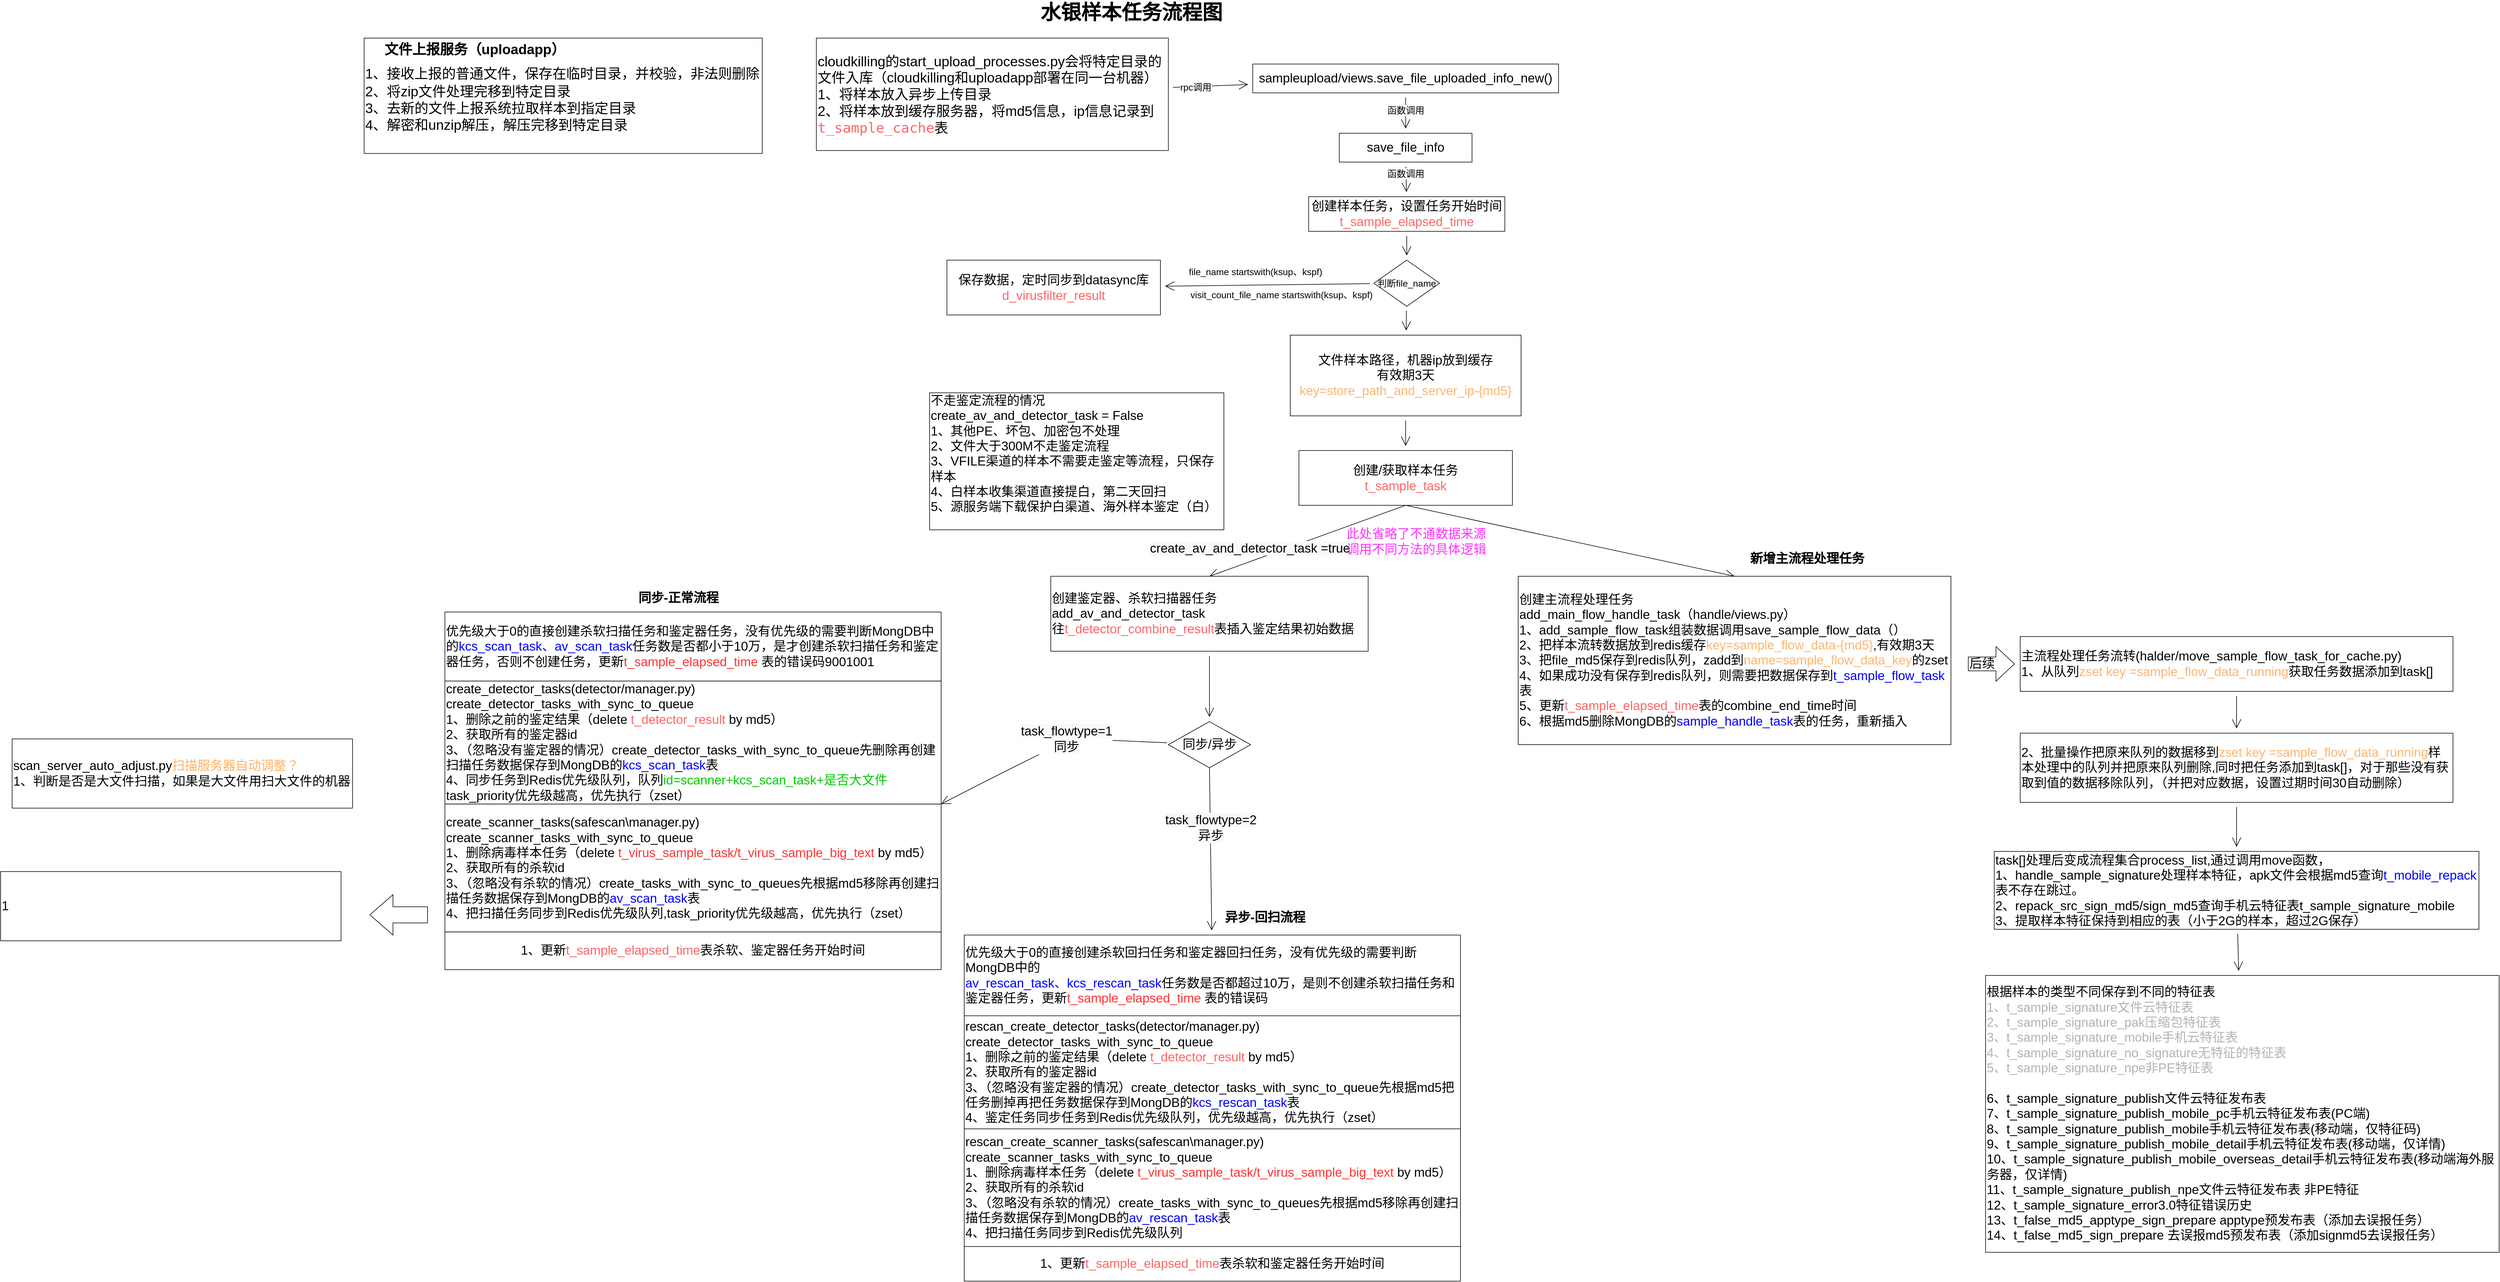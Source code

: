 <mxfile version="15.3.3" type="github">
  <diagram id="KefcSTh8LU217DtaOy7r" name="Page-1">
    <mxGraphModel dx="4031" dy="835" grid="1" gridSize="10" guides="1" tooltips="1" connect="1" arrows="1" fold="1" page="1" pageScale="1" pageWidth="827" pageHeight="1169" math="0" shadow="0">
      <root>
        <mxCell id="0" />
        <mxCell id="1" parent="0" />
        <mxCell id="7nwJAHShgFqfV8WITLV7-1" value="水银样本任务流程图" style="text;html=1;strokeColor=none;fillColor=none;align=center;verticalAlign=middle;whiteSpace=wrap;rounded=0;hachureGap=4;pointerEvents=0;fontSize=35;fontStyle=1" parent="1" vertex="1">
          <mxGeometry x="-270" y="50" width="400" height="20" as="geometry" />
        </mxCell>
        <mxCell id="hdSKTdFJiRucH8Rsu3lH-5" value="" style="edgeStyle=none;curved=1;rounded=0;orthogonalLoop=1;jettySize=auto;html=1;fontSize=16;endArrow=open;startSize=14;endSize=14;sourcePerimeterSpacing=8;targetPerimeterSpacing=8;" edge="1" parent="1" source="7nwJAHShgFqfV8WITLV7-2" target="hdSKTdFJiRucH8Rsu3lH-4">
          <mxGeometry relative="1" as="geometry" />
        </mxCell>
        <mxCell id="hdSKTdFJiRucH8Rsu3lH-7" value="函数调用" style="edgeLabel;html=1;align=center;verticalAlign=middle;resizable=0;points=[];fontSize=16;" vertex="1" connectable="0" parent="hdSKTdFJiRucH8Rsu3lH-5">
          <mxGeometry x="-0.474" relative="1" as="geometry">
            <mxPoint y="8" as="offset" />
          </mxGeometry>
        </mxCell>
        <mxCell id="7nwJAHShgFqfV8WITLV7-2" value="sampleupload/views.save_file_uploaded_info_new()" style="rounded=0;whiteSpace=wrap;html=1;hachureGap=4;pointerEvents=0;fontSize=22;" parent="1" vertex="1">
          <mxGeometry x="140" y="150" width="530" height="50" as="geometry" />
        </mxCell>
        <mxCell id="hdSKTdFJiRucH8Rsu3lH-2" value="" style="edgeStyle=none;curved=1;rounded=0;orthogonalLoop=1;jettySize=auto;html=1;endArrow=open;startSize=14;endSize=14;sourcePerimeterSpacing=8;targetPerimeterSpacing=8;" edge="1" parent="1" source="hdSKTdFJiRucH8Rsu3lH-1" target="7nwJAHShgFqfV8WITLV7-2">
          <mxGeometry relative="1" as="geometry" />
        </mxCell>
        <mxCell id="hdSKTdFJiRucH8Rsu3lH-3" value="rpc调用" style="edgeLabel;html=1;align=center;verticalAlign=middle;resizable=0;points=[];fontSize=16;" vertex="1" connectable="0" parent="hdSKTdFJiRucH8Rsu3lH-2">
          <mxGeometry x="-0.4" y="-1" relative="1" as="geometry">
            <mxPoint as="offset" />
          </mxGeometry>
        </mxCell>
        <mxCell id="hdSKTdFJiRucH8Rsu3lH-1" value="&lt;div&gt;cloudkilling的start_upload_processes.py会将特定目录的文件入库（cloudkilling和uploadapp部署在同一台机器）&lt;/div&gt;&lt;span style=&quot;background-color: rgb(255 , 255 , 255)&quot;&gt;&lt;span style=&quot;font-size: 24px&quot;&gt;1、&lt;span style=&quot;font-size: 24px&quot;&gt;将样本放入异步上传目录&lt;br style=&quot;font-size: 24px&quot;&gt;2、将样本放到缓存服务器，将md5信息，ip信息记录到&lt;/span&gt;&lt;/span&gt;&lt;span style=&quot;font-family: &amp;#34;dejavu sans mono&amp;#34; , monospace ; font-size: 24px&quot;&gt;&lt;font color=&quot;#ff6666&quot;&gt;t_sample_cache&lt;/font&gt;&lt;/span&gt;&lt;span style=&quot;font-family: &amp;#34;dejavu sans mono&amp;#34; , monospace ; font-size: 24px&quot;&gt;表&lt;/span&gt;&lt;/span&gt;" style="rounded=0;whiteSpace=wrap;html=1;hachureGap=4;pointerEvents=0;fontSize=24;fillColor=none;fontColor=#000000;align=left;fontStyle=0" vertex="1" parent="1">
          <mxGeometry x="-616.25" y="105" width="610" height="195" as="geometry" />
        </mxCell>
        <mxCell id="hdSKTdFJiRucH8Rsu3lH-9" value="" style="edgeStyle=none;curved=1;rounded=0;orthogonalLoop=1;jettySize=auto;html=1;fontSize=16;endArrow=open;startSize=14;endSize=14;sourcePerimeterSpacing=8;targetPerimeterSpacing=8;" edge="1" parent="1" source="hdSKTdFJiRucH8Rsu3lH-4" target="hdSKTdFJiRucH8Rsu3lH-8">
          <mxGeometry relative="1" as="geometry" />
        </mxCell>
        <mxCell id="hdSKTdFJiRucH8Rsu3lH-4" value="save_file_info" style="rounded=0;whiteSpace=wrap;html=1;hachureGap=4;pointerEvents=0;fontSize=22;" vertex="1" parent="1">
          <mxGeometry x="290" y="270" width="230" height="50" as="geometry" />
        </mxCell>
        <mxCell id="hdSKTdFJiRucH8Rsu3lH-12" value="" style="edgeStyle=none;curved=1;rounded=0;orthogonalLoop=1;jettySize=auto;html=1;fontSize=16;endArrow=open;startSize=14;endSize=14;sourcePerimeterSpacing=8;targetPerimeterSpacing=8;" edge="1" parent="1" source="hdSKTdFJiRucH8Rsu3lH-8" target="hdSKTdFJiRucH8Rsu3lH-11">
          <mxGeometry relative="1" as="geometry" />
        </mxCell>
        <mxCell id="hdSKTdFJiRucH8Rsu3lH-8" value="创建样本任务，设置任务开始时间&lt;br&gt;&lt;font color=&quot;#ff6666&quot;&gt;t_sample_elapsed_time&lt;/font&gt;" style="rounded=0;whiteSpace=wrap;html=1;hachureGap=4;pointerEvents=0;fontSize=22;" vertex="1" parent="1">
          <mxGeometry x="236.88" y="380" width="340" height="60" as="geometry" />
        </mxCell>
        <mxCell id="hdSKTdFJiRucH8Rsu3lH-10" value="保存数据，定时同步到datasync库&lt;br&gt;&lt;font color=&quot;#ff6666&quot;&gt;d_virusfilter_result&lt;/font&gt;" style="rounded=0;whiteSpace=wrap;html=1;hachureGap=4;pointerEvents=0;fontSize=22;" vertex="1" parent="1">
          <mxGeometry x="-390" y="490" width="370" height="95" as="geometry" />
        </mxCell>
        <mxCell id="hdSKTdFJiRucH8Rsu3lH-15" value="" style="edgeStyle=none;curved=1;rounded=0;orthogonalLoop=1;jettySize=auto;html=1;fontSize=16;endArrow=open;startSize=14;endSize=14;sourcePerimeterSpacing=8;targetPerimeterSpacing=8;" edge="1" parent="1" source="hdSKTdFJiRucH8Rsu3lH-11" target="hdSKTdFJiRucH8Rsu3lH-10">
          <mxGeometry relative="1" as="geometry" />
        </mxCell>
        <mxCell id="hdSKTdFJiRucH8Rsu3lH-21" value="" style="edgeStyle=none;curved=1;rounded=0;orthogonalLoop=1;jettySize=auto;html=1;fontSize=16;endArrow=open;startSize=14;endSize=14;sourcePerimeterSpacing=8;targetPerimeterSpacing=8;" edge="1" parent="1" source="hdSKTdFJiRucH8Rsu3lH-11" target="hdSKTdFJiRucH8Rsu3lH-20">
          <mxGeometry relative="1" as="geometry" />
        </mxCell>
        <mxCell id="hdSKTdFJiRucH8Rsu3lH-11" value="判断file_name" style="rhombus;whiteSpace=wrap;html=1;hachureGap=4;pointerEvents=0;fontSize=16;" vertex="1" parent="1">
          <mxGeometry x="350" y="490" width="113.75" height="80" as="geometry" />
        </mxCell>
        <mxCell id="hdSKTdFJiRucH8Rsu3lH-13" value="函数调用" style="edgeLabel;html=1;align=center;verticalAlign=middle;resizable=0;points=[];fontSize=16;" vertex="1" connectable="0" parent="1">
          <mxGeometry x="405" y="340" as="geometry" />
        </mxCell>
        <mxCell id="hdSKTdFJiRucH8Rsu3lH-17" value="&lt;span style=&quot;background-color: rgb(255 , 255 , 255)&quot;&gt;file_name startswith(ksup、kspf)&lt;/span&gt;" style="text;html=1;strokeColor=none;fillColor=none;align=center;verticalAlign=middle;whiteSpace=wrap;rounded=0;hachureGap=4;pointerEvents=0;fontSize=16;" vertex="1" parent="1">
          <mxGeometry x="20" y="500" width="250" height="20" as="geometry" />
        </mxCell>
        <mxCell id="hdSKTdFJiRucH8Rsu3lH-18" value="&lt;span style=&quot;background-color: rgb(255 , 255 , 255)&quot;&gt;visit_count_file_name startswith(ksup、kspf)&lt;/span&gt;" style="text;html=1;strokeColor=none;fillColor=none;align=center;verticalAlign=middle;whiteSpace=wrap;rounded=0;hachureGap=4;pointerEvents=0;fontSize=16;" vertex="1" parent="1">
          <mxGeometry x="20" y="540" width="340" height="20" as="geometry" />
        </mxCell>
        <mxCell id="hdSKTdFJiRucH8Rsu3lH-23" value="" style="edgeStyle=none;curved=1;rounded=0;orthogonalLoop=1;jettySize=auto;html=1;fontSize=16;endArrow=open;startSize=14;endSize=14;sourcePerimeterSpacing=8;targetPerimeterSpacing=8;" edge="1" parent="1" source="hdSKTdFJiRucH8Rsu3lH-20" target="hdSKTdFJiRucH8Rsu3lH-22">
          <mxGeometry relative="1" as="geometry" />
        </mxCell>
        <mxCell id="hdSKTdFJiRucH8Rsu3lH-20" value="文件样本路径，机器ip放到缓存&lt;br&gt;有效期3天&lt;br&gt;&lt;font color=&quot;#ffb570&quot;&gt;key=store_path_and_server_ip-{md5}&lt;/font&gt;" style="rounded=0;whiteSpace=wrap;html=1;hachureGap=4;pointerEvents=0;fontSize=22;" vertex="1" parent="1">
          <mxGeometry x="205" y="620" width="400" height="140" as="geometry" />
        </mxCell>
        <mxCell id="hdSKTdFJiRucH8Rsu3lH-38" style="edgeStyle=none;curved=1;rounded=0;orthogonalLoop=1;jettySize=auto;html=1;exitX=0.5;exitY=1;exitDx=0;exitDy=0;entryX=0.5;entryY=0;entryDx=0;entryDy=0;fontFamily=Helvetica;fontSize=22;fontColor=#000000;endArrow=open;startSize=14;endSize=14;sourcePerimeterSpacing=8;targetPerimeterSpacing=8;" edge="1" parent="1" source="hdSKTdFJiRucH8Rsu3lH-22" target="hdSKTdFJiRucH8Rsu3lH-35">
          <mxGeometry relative="1" as="geometry" />
        </mxCell>
        <mxCell id="hdSKTdFJiRucH8Rsu3lH-41" style="edgeStyle=none;curved=1;rounded=0;orthogonalLoop=1;jettySize=auto;html=1;exitX=0.5;exitY=1;exitDx=0;exitDy=0;entryX=0.5;entryY=0;entryDx=0;entryDy=0;fontFamily=Helvetica;fontSize=22;fontColor=#000000;endArrow=open;startSize=14;endSize=14;sourcePerimeterSpacing=8;targetPerimeterSpacing=8;" edge="1" parent="1" source="hdSKTdFJiRucH8Rsu3lH-22" target="hdSKTdFJiRucH8Rsu3lH-40">
          <mxGeometry relative="1" as="geometry" />
        </mxCell>
        <mxCell id="hdSKTdFJiRucH8Rsu3lH-22" value="创建/获取样本任务&lt;br&gt;&lt;font color=&quot;#ff6666&quot;&gt;t_sample_task&lt;/font&gt;" style="rounded=0;whiteSpace=wrap;html=1;hachureGap=4;pointerEvents=0;fontSize=22;" vertex="1" parent="1">
          <mxGeometry x="220" y="820" width="370" height="95" as="geometry" />
        </mxCell>
        <mxCell id="hdSKTdFJiRucH8Rsu3lH-35" value="创建主流程处理任务&lt;br&gt;add_main_flow_handle_task（handle/views.py）&lt;br&gt;1、add_sample_flow_task组装数据调用save_sample_flow_data（）&lt;br&gt;2、把样本流转数据放到redis缓存&lt;font color=&quot;#ffb570&quot;&gt;key=sample_flow_data-{md5}&lt;/font&gt;,有效期3天&lt;br&gt;3、把file_md5保存到redis队列，zadd到&lt;font color=&quot;#ffb570&quot;&gt;name=sample_flow_data_key&lt;/font&gt;的zset&lt;br&gt;4、如果成功没有保存到redis队列，则需要把数据保存到&lt;font color=&quot;#0000ff&quot;&gt;t_sample_flow_task&lt;/font&gt;表&lt;br&gt;5、更新&lt;font color=&quot;#ff6666&quot;&gt;t_sample_elapsed_time&lt;/font&gt;表的combine_end_time时间&lt;br&gt;6、根据md5删除MongDB的&lt;font color=&quot;#0000ff&quot;&gt;sample_handle_task&lt;/font&gt;表的任务，重新插入" style="rounded=0;whiteSpace=wrap;html=1;hachureGap=4;pointerEvents=0;fontSize=22;align=left;" vertex="1" parent="1">
          <mxGeometry x="600" y="1038" width="750" height="292" as="geometry" />
        </mxCell>
        <mxCell id="hdSKTdFJiRucH8Rsu3lH-36" value="&lt;span style=&quot;font-size: 22px&quot;&gt;不走鉴定流程的情况&lt;br style=&quot;font-size: 22px&quot;&gt;create_av_and_detector_task = False&lt;br style=&quot;font-size: 22px&quot;&gt;1、其他PE、坏包、加密包不处理&lt;br style=&quot;font-size: 22px&quot;&gt;2、文件大于300M不走鉴定流程&lt;br style=&quot;font-size: 22px&quot;&gt;3、&lt;/span&gt;&lt;span style=&quot;font-size: 22px&quot;&gt;VFILE&lt;/span&gt;&lt;span style=&quot;font-size: 22px&quot;&gt;渠道的样本不需要走鉴定等流程，只保存样本&lt;br&gt;&lt;/span&gt;4、白样本收集渠道直接提白，第二天回扫&lt;br&gt;5、源服务端下载保护白渠道、海外样本鉴定（白）&lt;br style=&quot;font-size: 22px&quot;&gt;&lt;span style=&quot;font-size: 22px&quot;&gt;&lt;br style=&quot;font-size: 22px&quot;&gt;&lt;/span&gt;" style="rounded=0;whiteSpace=wrap;html=1;hachureGap=4;pointerEvents=0;fontSize=22;align=left;fontFamily=Helvetica;fontColor=#000000;" vertex="1" parent="1">
          <mxGeometry x="-420" y="720" width="510" height="237.5" as="geometry" />
        </mxCell>
        <mxCell id="hdSKTdFJiRucH8Rsu3lH-49" value="" style="edgeStyle=none;curved=1;rounded=0;orthogonalLoop=1;jettySize=auto;html=1;fontFamily=Helvetica;fontSize=22;fontColor=#000000;endArrow=open;startSize=14;endSize=14;sourcePerimeterSpacing=8;targetPerimeterSpacing=8;" edge="1" parent="1" source="hdSKTdFJiRucH8Rsu3lH-40" target="hdSKTdFJiRucH8Rsu3lH-48">
          <mxGeometry relative="1" as="geometry" />
        </mxCell>
        <mxCell id="hdSKTdFJiRucH8Rsu3lH-40" value="创建鉴定器、杀软扫描器任务&lt;br&gt;add_av_and_detector_task&lt;br&gt;往&lt;font color=&quot;#ff6666&quot;&gt;t_detector_combine_result&lt;/font&gt;表插入鉴定结果初始数据" style="rounded=0;whiteSpace=wrap;html=1;hachureGap=4;pointerEvents=0;fontSize=22;align=left;fontFamily=Helvetica;fontColor=#000000;" vertex="1" parent="1">
          <mxGeometry x="-210" y="1038" width="550" height="130" as="geometry" />
        </mxCell>
        <mxCell id="hdSKTdFJiRucH8Rsu3lH-44" value="&lt;span style=&quot;color: rgb(0 , 0 , 0) ; font-family: &amp;#34;helvetica&amp;#34; ; font-size: 22px ; font-style: normal ; font-weight: 400 ; letter-spacing: normal ; text-align: left ; text-indent: 0px ; text-transform: none ; word-spacing: 0px ; background-color: rgb(248 , 249 , 250) ; display: inline ; float: none&quot;&gt;create_av_and_detector_task =true&lt;/span&gt;" style="text;whiteSpace=wrap;html=1;fontSize=22;fontFamily=Helvetica;fontColor=#000000;" vertex="1" parent="1">
          <mxGeometry x="-40" y="970" width="390" height="40" as="geometry" />
        </mxCell>
        <mxCell id="hdSKTdFJiRucH8Rsu3lH-50" value="" style="edgeStyle=none;curved=1;rounded=0;orthogonalLoop=1;jettySize=auto;html=1;fontFamily=Helvetica;fontSize=22;fontColor=#000000;endArrow=open;startSize=14;endSize=14;sourcePerimeterSpacing=8;targetPerimeterSpacing=8;entryX=1;entryY=1;entryDx=0;entryDy=0;" edge="1" parent="1" source="hdSKTdFJiRucH8Rsu3lH-48" target="hdSKTdFJiRucH8Rsu3lH-63">
          <mxGeometry relative="1" as="geometry">
            <mxPoint x="-230" y="1317.5" as="targetPoint" />
            <Array as="points">
              <mxPoint x="-160" y="1320" />
              <mxPoint x="-180" y="1320" />
            </Array>
          </mxGeometry>
        </mxCell>
        <mxCell id="hdSKTdFJiRucH8Rsu3lH-52" value="&lt;span style=&quot;text-align: left ; background-color: rgb(248 , 249 , 250)&quot;&gt;task_flowtype=1&lt;br&gt;&lt;/span&gt;&lt;span style=&quot;text-align: left ; background-color: rgb(248 , 249 , 250)&quot;&gt;&lt;font face=&quot;helvetica&quot;&gt;同步&lt;/font&gt;&lt;br&gt;&lt;/span&gt;" style="edgeLabel;html=1;align=center;verticalAlign=middle;resizable=0;points=[];fontSize=22;fontFamily=Helvetica;fontColor=#000000;" vertex="1" connectable="0" parent="hdSKTdFJiRucH8Rsu3lH-50">
          <mxGeometry x="-0.297" y="-3" relative="1" as="geometry">
            <mxPoint x="-28" y="3" as="offset" />
          </mxGeometry>
        </mxCell>
        <mxCell id="hdSKTdFJiRucH8Rsu3lH-59" value="" style="edgeStyle=none;curved=1;rounded=0;orthogonalLoop=1;jettySize=auto;html=1;fontFamily=Helvetica;fontSize=22;fontColor=#000000;endArrow=open;startSize=14;endSize=14;sourcePerimeterSpacing=8;targetPerimeterSpacing=8;exitX=0.5;exitY=1;exitDx=0;exitDy=0;" edge="1" parent="1" source="hdSKTdFJiRucH8Rsu3lH-48" target="hdSKTdFJiRucH8Rsu3lH-76">
          <mxGeometry relative="1" as="geometry">
            <mxPoint x="80" y="1690" as="targetPoint" />
          </mxGeometry>
        </mxCell>
        <mxCell id="hdSKTdFJiRucH8Rsu3lH-60" value="&lt;span style=&quot;text-align: left ; background-color: rgb(248 , 249 , 250)&quot;&gt;task_flowtype=2&lt;br&gt;&lt;/span&gt;&lt;span style=&quot;text-align: left ; background-color: rgb(248 , 249 , 250)&quot;&gt;&lt;font face=&quot;helvetica&quot;&gt;异步&lt;/font&gt;&lt;/span&gt;" style="edgeLabel;html=1;align=center;verticalAlign=middle;resizable=0;points=[];fontSize=22;fontFamily=Helvetica;fontColor=#000000;" vertex="1" connectable="0" parent="hdSKTdFJiRucH8Rsu3lH-59">
          <mxGeometry x="-0.267" relative="1" as="geometry">
            <mxPoint as="offset" />
          </mxGeometry>
        </mxCell>
        <mxCell id="hdSKTdFJiRucH8Rsu3lH-48" value="同步/异步" style="rhombus;whiteSpace=wrap;html=1;hachureGap=4;pointerEvents=0;fontFamily=Helvetica;fontSize=22;fontColor=#000000;align=center;" vertex="1" parent="1">
          <mxGeometry x="-6.25" y="1290" width="142.5" height="80" as="geometry" />
        </mxCell>
        <mxCell id="hdSKTdFJiRucH8Rsu3lH-70" value="&lt;span style=&quot;color: rgb(0, 0, 0); font-family: helvetica; font-size: 22px; font-style: normal; letter-spacing: normal; text-align: left; text-indent: 0px; text-transform: none; word-spacing: 0px; background-color: rgb(248, 249, 250); display: inline; float: none;&quot;&gt;异步-回扫流程&lt;/span&gt;" style="text;whiteSpace=wrap;html=1;fontSize=22;fontFamily=Helvetica;fontColor=#000000;fontStyle=1" vertex="1" parent="1">
          <mxGeometry x="90" y="1610" width="200" height="40" as="geometry" />
        </mxCell>
        <mxCell id="hdSKTdFJiRucH8Rsu3lH-79" value="此处省略了不通数据来源调用不同方法的具体逻辑" style="text;html=1;strokeColor=none;fillColor=none;align=center;verticalAlign=middle;whiteSpace=wrap;rounded=0;hachureGap=4;pointerEvents=0;fontFamily=Helvetica;fontSize=22;fontColor=#FF33FF;" vertex="1" parent="1">
          <mxGeometry x="299" y="927.5" width="249" height="100" as="geometry" />
        </mxCell>
        <mxCell id="hdSKTdFJiRucH8Rsu3lH-80" style="edgeStyle=none;curved=1;rounded=0;orthogonalLoop=1;jettySize=auto;html=1;exitX=0.5;exitY=0;exitDx=0;exitDy=0;fontFamily=Helvetica;fontSize=35;fontColor=#FF33FF;endArrow=open;startSize=14;endSize=14;sourcePerimeterSpacing=8;targetPerimeterSpacing=8;" edge="1" parent="1" source="7nwJAHShgFqfV8WITLV7-1" target="7nwJAHShgFqfV8WITLV7-1">
          <mxGeometry relative="1" as="geometry" />
        </mxCell>
        <mxCell id="hdSKTdFJiRucH8Rsu3lH-81" value="" style="group" vertex="1" connectable="0" parent="1">
          <mxGeometry x="-360" y="1660" width="860" height="600" as="geometry" />
        </mxCell>
        <mxCell id="hdSKTdFJiRucH8Rsu3lH-71" value="" style="group" vertex="1" connectable="0" parent="hdSKTdFJiRucH8Rsu3lH-81">
          <mxGeometry y="140" width="860" height="460" as="geometry" />
        </mxCell>
        <mxCell id="hdSKTdFJiRucH8Rsu3lH-72" value="" style="group" vertex="1" connectable="0" parent="hdSKTdFJiRucH8Rsu3lH-71">
          <mxGeometry width="860" height="400" as="geometry" />
        </mxCell>
        <mxCell id="hdSKTdFJiRucH8Rsu3lH-73" value="&lt;font face=&quot;helvetica&quot;&gt;rescan_create_scanner_tasks&lt;/font&gt;(safescan\manager.py)&lt;br&gt;create_scanner_tasks_with_sync_to_queue&lt;br&gt;1、删除病毒样本任务（delete&lt;font color=&quot;#ff3333&quot;&gt; t_virus_sample_task/t_virus_sample_big_text&lt;/font&gt; by md5）&lt;br&gt;2、获取所有的杀软id&lt;br&gt;3、（忽略没有杀软的情况）create_tasks_with_sync_to_queues先根据md5移除再创建扫描任务数据保存到MongDB的&lt;span style=&quot;font-family: &amp;#34;helvetica&amp;#34;&quot;&gt;&lt;font color=&quot;#0000ff&quot;&gt;av_rescan_task&lt;/font&gt;&lt;/span&gt;表&lt;br&gt;4、把扫描任务同步到Redis优先级队列" style="rounded=0;whiteSpace=wrap;html=1;hachureGap=4;pointerEvents=0;fontSize=22;align=left;fontFamily=Helvetica;fontColor=#000000;" vertex="1" parent="hdSKTdFJiRucH8Rsu3lH-72">
          <mxGeometry y="196" width="860" height="204" as="geometry" />
        </mxCell>
        <mxCell id="hdSKTdFJiRucH8Rsu3lH-74" value="rescan_create_detector_tasks(detector/manager.py)&lt;br&gt;create_detector_tasks_with_sync_to_queue&lt;br&gt;1、删除之前的鉴定结果（delete &lt;font color=&quot;#ff6666&quot;&gt;t_detector_result&lt;/font&gt; by md5）&lt;br&gt;2、获取所有的鉴定器id&lt;br&gt;3、（忽略没有鉴定器的情况）create_detector_tasks_with_sync_to_queue先根据md5把任务删掉再把任务数据保存到MongDB的&lt;font color=&quot;#0000ff&quot;&gt;kcs_rescan_task&lt;/font&gt;表&lt;br&gt;4、鉴定任务同步任务到Redis优先级队列，优先级越高，优先执行（zset）" style="rounded=0;whiteSpace=wrap;html=1;hachureGap=4;pointerEvents=0;fontSize=22;align=left;fontFamily=Helvetica;fontColor=#000000;" vertex="1" parent="hdSKTdFJiRucH8Rsu3lH-72">
          <mxGeometry width="860" height="196" as="geometry" />
        </mxCell>
        <mxCell id="hdSKTdFJiRucH8Rsu3lH-75" value="1、更新&lt;font color=&quot;#ff6666&quot;&gt;t_sample_elapsed_time&lt;/font&gt;表杀软和鉴定器任务开始时间" style="rounded=0;whiteSpace=wrap;html=1;hachureGap=4;pointerEvents=0;fontFamily=Helvetica;fontSize=22;fontColor=#000000;align=center;" vertex="1" parent="hdSKTdFJiRucH8Rsu3lH-71">
          <mxGeometry y="400" width="860" height="60" as="geometry" />
        </mxCell>
        <mxCell id="hdSKTdFJiRucH8Rsu3lH-76" value="&lt;div&gt;优先级大于0的直接创建杀软回扫任务和鉴定器回扫&lt;span&gt;任务，没有优先级的需要判断MongDB中的&lt;/span&gt;&lt;/div&gt;&lt;span style=&quot;color: rgb(0 , 0 , 255)&quot;&gt;av_rescan_task、kcs_rescan_task&lt;/span&gt;&lt;span&gt;任务数是否都超过10万，是则不创建杀软扫描任务和鉴定器任务，更新&lt;/span&gt;&lt;font color=&quot;#ff3333&quot;&gt;t_sample_elapsed_time &lt;/font&gt;&lt;span&gt;表的错误码&lt;/span&gt;&lt;span style=&quot;color: rgb(0 , 0 , 255)&quot;&gt;&lt;br&gt;&lt;/span&gt;" style="rounded=0;whiteSpace=wrap;html=1;hachureGap=4;pointerEvents=0;fontFamily=Helvetica;fontSize=22;fontColor=#000000;align=left;" vertex="1" parent="hdSKTdFJiRucH8Rsu3lH-81">
          <mxGeometry width="860" height="140" as="geometry" />
        </mxCell>
        <mxCell id="hdSKTdFJiRucH8Rsu3lH-83" value="" style="group" vertex="1" connectable="0" parent="1">
          <mxGeometry x="-1260" y="1100" width="860" height="620" as="geometry" />
        </mxCell>
        <mxCell id="hdSKTdFJiRucH8Rsu3lH-66" value="" style="group" vertex="1" connectable="0" parent="hdSKTdFJiRucH8Rsu3lH-83">
          <mxGeometry y="119.649" width="860" height="500.351" as="geometry" />
        </mxCell>
        <mxCell id="hdSKTdFJiRucH8Rsu3lH-64" value="" style="group" vertex="1" connectable="0" parent="hdSKTdFJiRucH8Rsu3lH-66">
          <mxGeometry width="860" height="435.088" as="geometry" />
        </mxCell>
        <mxCell id="hdSKTdFJiRucH8Rsu3lH-62" value="&lt;font face=&quot;helvetica&quot;&gt;create_scanner_tasks&lt;/font&gt;(safescan\manager.py)&lt;br&gt;create_scanner_tasks_with_sync_to_queue&lt;br&gt;1、删除病毒样本任务（delete&lt;font color=&quot;#ff3333&quot;&gt; t_virus_sample_task/t_virus_sample_big_text&lt;/font&gt; by md5）&lt;br&gt;2、获取所有的杀软id&lt;br&gt;3、（忽略没有杀软的情况）create_tasks_with_sync_to_queues先根据md5移除再创建扫描任务数据保存到MongDB的&lt;span style=&quot;font-family: &amp;#34;helvetica&amp;#34;&quot;&gt;&lt;font color=&quot;#0000ff&quot;&gt;av_scan_task&lt;/font&gt;&lt;/span&gt;表&lt;br&gt;4、把扫描任务同步到Redis优先级队列,task_priority优先级越高，优先执行（zset）" style="rounded=0;whiteSpace=wrap;html=1;hachureGap=4;pointerEvents=0;fontSize=22;align=left;fontFamily=Helvetica;fontColor=#000000;" vertex="1" parent="hdSKTdFJiRucH8Rsu3lH-64">
          <mxGeometry y="213.193" width="860" height="221.895" as="geometry" />
        </mxCell>
        <mxCell id="hdSKTdFJiRucH8Rsu3lH-63" value="create_detector_tasks(detector/manager.py)&lt;br&gt;create_detector_tasks_with_sync_to_queue&lt;br&gt;1、删除之前的鉴定结果（delete &lt;font color=&quot;#ff6666&quot;&gt;t_detector_result&lt;/font&gt; by md5）&lt;br&gt;2、获取所有的鉴定器id&lt;br&gt;3、（忽略没有鉴定器的情况）create_detector_tasks_with_sync_to_queue先删除再创建扫描任务数据保存到MongDB的&lt;font color=&quot;#0000ff&quot;&gt;kcs_scan_task&lt;/font&gt;表&lt;br&gt;4、同步任务到Redis优先级队列，队列&lt;font color=&quot;#00cc00&quot;&gt;id=scanner+kcs_scan_task+是否大文件&lt;/font&gt;&lt;br&gt;task_priority优先级越高，优先执行（zset）" style="rounded=0;whiteSpace=wrap;html=1;hachureGap=4;pointerEvents=0;fontSize=22;align=left;fontFamily=Helvetica;fontColor=#000000;" vertex="1" parent="hdSKTdFJiRucH8Rsu3lH-64">
          <mxGeometry width="860" height="213.193" as="geometry" />
        </mxCell>
        <mxCell id="hdSKTdFJiRucH8Rsu3lH-65" value="1、更新&lt;font color=&quot;#ff6666&quot;&gt;t_sample_elapsed_time&lt;/font&gt;表杀软、鉴定器任务开始时间" style="rounded=0;whiteSpace=wrap;html=1;hachureGap=4;pointerEvents=0;fontFamily=Helvetica;fontSize=22;fontColor=#000000;align=center;" vertex="1" parent="hdSKTdFJiRucH8Rsu3lH-66">
          <mxGeometry y="435.088" width="860" height="65.263" as="geometry" />
        </mxCell>
        <mxCell id="hdSKTdFJiRucH8Rsu3lH-68" value="&lt;div&gt;优先级大于0的直接创建杀软扫描任务和鉴定器任务，没有优先级的需要判断MongDB中的&lt;font color=&quot;#0000ff&quot;&gt;kcs_scan_task、av_scan_task&lt;/font&gt;任务数是否都小于10万，是才创建杀软扫描任务和鉴定器任务，否则不创建任务，更新&lt;font color=&quot;#ff3333&quot;&gt;t_sample_elapsed_time &lt;/font&gt;表的错误码9001001&lt;/div&gt;" style="rounded=0;whiteSpace=wrap;html=1;hachureGap=4;pointerEvents=0;fontFamily=Helvetica;fontSize=22;fontColor=#000000;align=left;" vertex="1" parent="hdSKTdFJiRucH8Rsu3lH-83">
          <mxGeometry width="860" height="119.649" as="geometry" />
        </mxCell>
        <mxCell id="hdSKTdFJiRucH8Rsu3lH-84" value="&lt;span style=&quot;color: rgb(0 , 0 , 0) ; font-size: 22px&quot;&gt;&lt;b&gt;同步-正常流程&lt;/b&gt;&lt;/span&gt;" style="text;html=1;strokeColor=none;fillColor=none;align=center;verticalAlign=middle;whiteSpace=wrap;rounded=0;hachureGap=4;pointerEvents=0;fontFamily=Helvetica;fontSize=35;fontColor=#FF33FF;" vertex="1" parent="1">
          <mxGeometry x="-960" y="1060" width="210" height="20" as="geometry" />
        </mxCell>
        <mxCell id="hdSKTdFJiRucH8Rsu3lH-86" value="&lt;span style=&quot;color: rgb(0 , 0 , 0) ; font-family: &amp;#34;helvetica&amp;#34; ; font-size: 22px ; font-style: normal ; letter-spacing: normal ; text-align: left ; text-indent: 0px ; text-transform: none ; word-spacing: 0px ; background-color: rgb(248 , 249 , 250) ; display: inline ; float: none&quot;&gt;新增主流程处理任务&lt;/span&gt;" style="text;whiteSpace=wrap;html=1;fontSize=22;fontFamily=Helvetica;fontColor=#000000;fontStyle=1" vertex="1" parent="1">
          <mxGeometry x="1000" y="987.5" width="200" height="40" as="geometry" />
        </mxCell>
        <mxCell id="hdSKTdFJiRucH8Rsu3lH-91" value="" style="edgeStyle=none;curved=1;rounded=0;orthogonalLoop=1;jettySize=auto;html=1;fontFamily=Helvetica;fontSize=35;fontColor=#FF33FF;endArrow=open;startSize=14;endSize=14;sourcePerimeterSpacing=8;targetPerimeterSpacing=8;" edge="1" parent="1" source="hdSKTdFJiRucH8Rsu3lH-87" target="hdSKTdFJiRucH8Rsu3lH-89">
          <mxGeometry relative="1" as="geometry" />
        </mxCell>
        <mxCell id="hdSKTdFJiRucH8Rsu3lH-87" value="主流程处理任务流转(halder/move_sample_flow_task_for_cache.py)&lt;br&gt;1、从队列&lt;font color=&quot;#ffb570&quot;&gt;zset key =sample_flow_data_running&lt;/font&gt;获取任务数据添加到task[]" style="rounded=0;whiteSpace=wrap;html=1;hachureGap=4;pointerEvents=0;fontSize=22;align=left;" vertex="1" parent="1">
          <mxGeometry x="1470" y="1142.5" width="750" height="95" as="geometry" />
        </mxCell>
        <mxCell id="hdSKTdFJiRucH8Rsu3lH-92" value="" style="edgeStyle=none;curved=1;rounded=0;orthogonalLoop=1;jettySize=auto;html=1;fontFamily=Helvetica;fontSize=35;fontColor=#FF33FF;endArrow=open;startSize=14;endSize=14;sourcePerimeterSpacing=8;targetPerimeterSpacing=8;" edge="1" parent="1" source="hdSKTdFJiRucH8Rsu3lH-89" target="hdSKTdFJiRucH8Rsu3lH-90">
          <mxGeometry relative="1" as="geometry" />
        </mxCell>
        <mxCell id="hdSKTdFJiRucH8Rsu3lH-89" value="2、批量操作把原来队列的数据移到&lt;font color=&quot;#ffb570&quot;&gt;zset key =sample_flow_data_running&lt;/font&gt;样本处理中的队列并把原来队列删除,同时把任务添加到task[]，对于那些没有获取到值的数据移除队列，（并把对应数据，设置过期时间30自动删除）" style="rounded=0;whiteSpace=wrap;html=1;hachureGap=4;pointerEvents=0;fontSize=22;align=left;" vertex="1" parent="1">
          <mxGeometry x="1470" y="1310" width="750" height="120" as="geometry" />
        </mxCell>
        <mxCell id="hdSKTdFJiRucH8Rsu3lH-94" value="" style="edgeStyle=none;curved=1;rounded=0;orthogonalLoop=1;jettySize=auto;html=1;fontFamily=Helvetica;fontSize=35;fontColor=#FF33FF;endArrow=open;startSize=14;endSize=14;sourcePerimeterSpacing=8;targetPerimeterSpacing=8;" edge="1" parent="1" source="hdSKTdFJiRucH8Rsu3lH-90" target="hdSKTdFJiRucH8Rsu3lH-93">
          <mxGeometry relative="1" as="geometry" />
        </mxCell>
        <mxCell id="hdSKTdFJiRucH8Rsu3lH-90" value="task[]处理后变成流程集合process_list,通过调用move函数，&lt;br&gt;1、handle_sample_signature处理样本特征，apk文件会根据md5查询&lt;font color=&quot;#0000ff&quot;&gt;t_mobile_repack&lt;/font&gt;表不存在跳过。&lt;br&gt;2、repack_src_sign_md5/sign_md5查询手机云特征表t_sample_signature_mobile&lt;br&gt;3、提取样本特征保持到相应的表（小于2G的样本，超过2G保存）" style="rounded=0;whiteSpace=wrap;html=1;hachureGap=4;pointerEvents=0;fontSize=22;align=left;" vertex="1" parent="1">
          <mxGeometry x="1425" y="1515" width="840" height="135" as="geometry" />
        </mxCell>
        <mxCell id="hdSKTdFJiRucH8Rsu3lH-93" value="根据样本的类型不同保存到不同的特征表&lt;br&gt;&lt;font color=&quot;#b3b3b3&quot;&gt;1、t_sample_signature文件云特征表&lt;br&gt;2、t_sample_signature_pak压缩包特征表&lt;br&gt;3、t_sample_signature_mobile手机云特征表&lt;br&gt;4、t_sample_signature_no_signature无特征的特征表&lt;br&gt;5、t_sample_signature_npe非PE特征表&lt;/font&gt;&lt;br&gt;&lt;br&gt;6、t_sample_signature_publish文件云特征发布表&lt;br&gt;7、t_sample_signature_publish_mobile_pc手机云特征发布表(PC端)&lt;br&gt;8、t_sample_signature_publish_mobile手机云特征发布表(移动端，仅特征码)&lt;br&gt;9、t_sample_signature_publish_mobile_detail手机云特征发布表(移动端，仅详情)&lt;br&gt;10、t_sample_signature_publish_mobile_overseas_detail手机云特征发布表(移动端海外服务器，仅详情)&lt;br&gt;11、t_sample_signature_publish_npe文件云特征发布表 非PE特征&lt;br&gt;12、t_sample_signature_error3.0特征错误历史&lt;br&gt;13、t_false_md5_apptype_sign_prepare apptype预发布表（添加去误报任务）&lt;br&gt;14、t_false_md5_sign_prepare 去误报md5预发布表（添加signmd5去误报任务）" style="rounded=0;whiteSpace=wrap;html=1;hachureGap=4;pointerEvents=0;fontSize=22;align=left;" vertex="1" parent="1">
          <mxGeometry x="1410" y="1730" width="890" height="480" as="geometry" />
        </mxCell>
        <mxCell id="hdSKTdFJiRucH8Rsu3lH-95" value="后续" style="shape=singleArrow;whiteSpace=wrap;html=1;arrowWidth=0.4;arrowSize=0.4;rounded=0;fontSize=22;align=left;hachureGap=4;" vertex="1" parent="1">
          <mxGeometry x="1380" y="1160" width="80" height="60" as="geometry" />
        </mxCell>
        <mxCell id="hdSKTdFJiRucH8Rsu3lH-97" value="" style="html=1;shadow=0;dashed=0;align=center;verticalAlign=middle;shape=mxgraph.arrows2.arrow;dy=0.6;dx=40;flipH=1;notch=0;hachureGap=4;pointerEvents=0;fontFamily=Helvetica;fontSize=35;fontColor=#FF33FF;" vertex="1" parent="1">
          <mxGeometry x="-1390" y="1590" width="100" height="70" as="geometry" />
        </mxCell>
        <mxCell id="hdSKTdFJiRucH8Rsu3lH-98" value="scan_server_auto_adjust.py&lt;font color=&quot;#ffb366&quot;&gt;扫描服务器自动调整？&lt;/font&gt;&lt;br&gt;1、判断是否是大文件扫描，如果是大文件用扫大文件的机器" style="rounded=0;whiteSpace=wrap;html=1;hachureGap=4;pointerEvents=0;fontSize=22;align=left;fontFamily=Helvetica;fontColor=#000000;" vertex="1" parent="1">
          <mxGeometry x="-2010" y="1320" width="590" height="120" as="geometry" />
        </mxCell>
        <mxCell id="hdSKTdFJiRucH8Rsu3lH-99" value="1" style="rounded=0;whiteSpace=wrap;html=1;hachureGap=4;pointerEvents=0;fontSize=22;align=left;fontFamily=Helvetica;fontColor=#000000;" vertex="1" parent="1">
          <mxGeometry x="-2030" y="1550" width="590" height="120" as="geometry" />
        </mxCell>
        <mxCell id="hdSKTdFJiRucH8Rsu3lH-100" value="&lt;font style=&quot;font-size: 24px&quot;&gt;&lt;span&gt;	&lt;/span&gt;&amp;nbsp; &lt;span style=&quot;white-space: pre&quot;&gt;	&lt;/span&gt;&lt;span style=&quot;white-space: pre&quot;&gt;	&lt;/span&gt;&lt;span style=&quot;white-space: pre&quot;&gt;	&lt;/span&gt;&lt;b&gt;文件上报服务（uploadapp）&lt;/b&gt;&lt;br&gt;&lt;/font&gt;&lt;h4 id=&quot;id-文件上报+入库服务-接收上报的普通文件（/uploadsample接口）&quot; style=&quot;margin: 10px 0px 0px ; padding: 0px ; line-height: 1.429 ; letter-spacing: -0.003em ; background-color: rgb(255 , 255 , 255)&quot;&gt;&lt;font style=&quot;font-size: 24px ; font-weight: normal&quot;&gt;1、接收上报的普通文件，保存在临时目录，并校验，非法则删除&lt;/font&gt;&lt;/h4&gt;&lt;div&gt;&lt;font style=&quot;font-size: 24px&quot;&gt;2、将zip文件处理完移到特定目录&lt;/font&gt;&lt;/div&gt;&lt;div&gt;&lt;font style=&quot;font-size: 24px&quot;&gt;3、去新的文件上报系统拉取样本到指定目录&lt;/font&gt;&lt;/div&gt;&lt;div&gt;&lt;font style=&quot;font-size: 24px&quot;&gt;4、解密和unzip解压，解压完移到特定目录&lt;/font&gt;&lt;/div&gt;&lt;div&gt;&lt;br&gt;&lt;/div&gt;" style="rounded=0;whiteSpace=wrap;html=1;hachureGap=4;pointerEvents=0;fontSize=24;align=left;fontColor=#000000;" vertex="1" parent="1">
          <mxGeometry x="-1400" y="105" width="690" height="200" as="geometry" />
        </mxCell>
      </root>
    </mxGraphModel>
  </diagram>
</mxfile>
